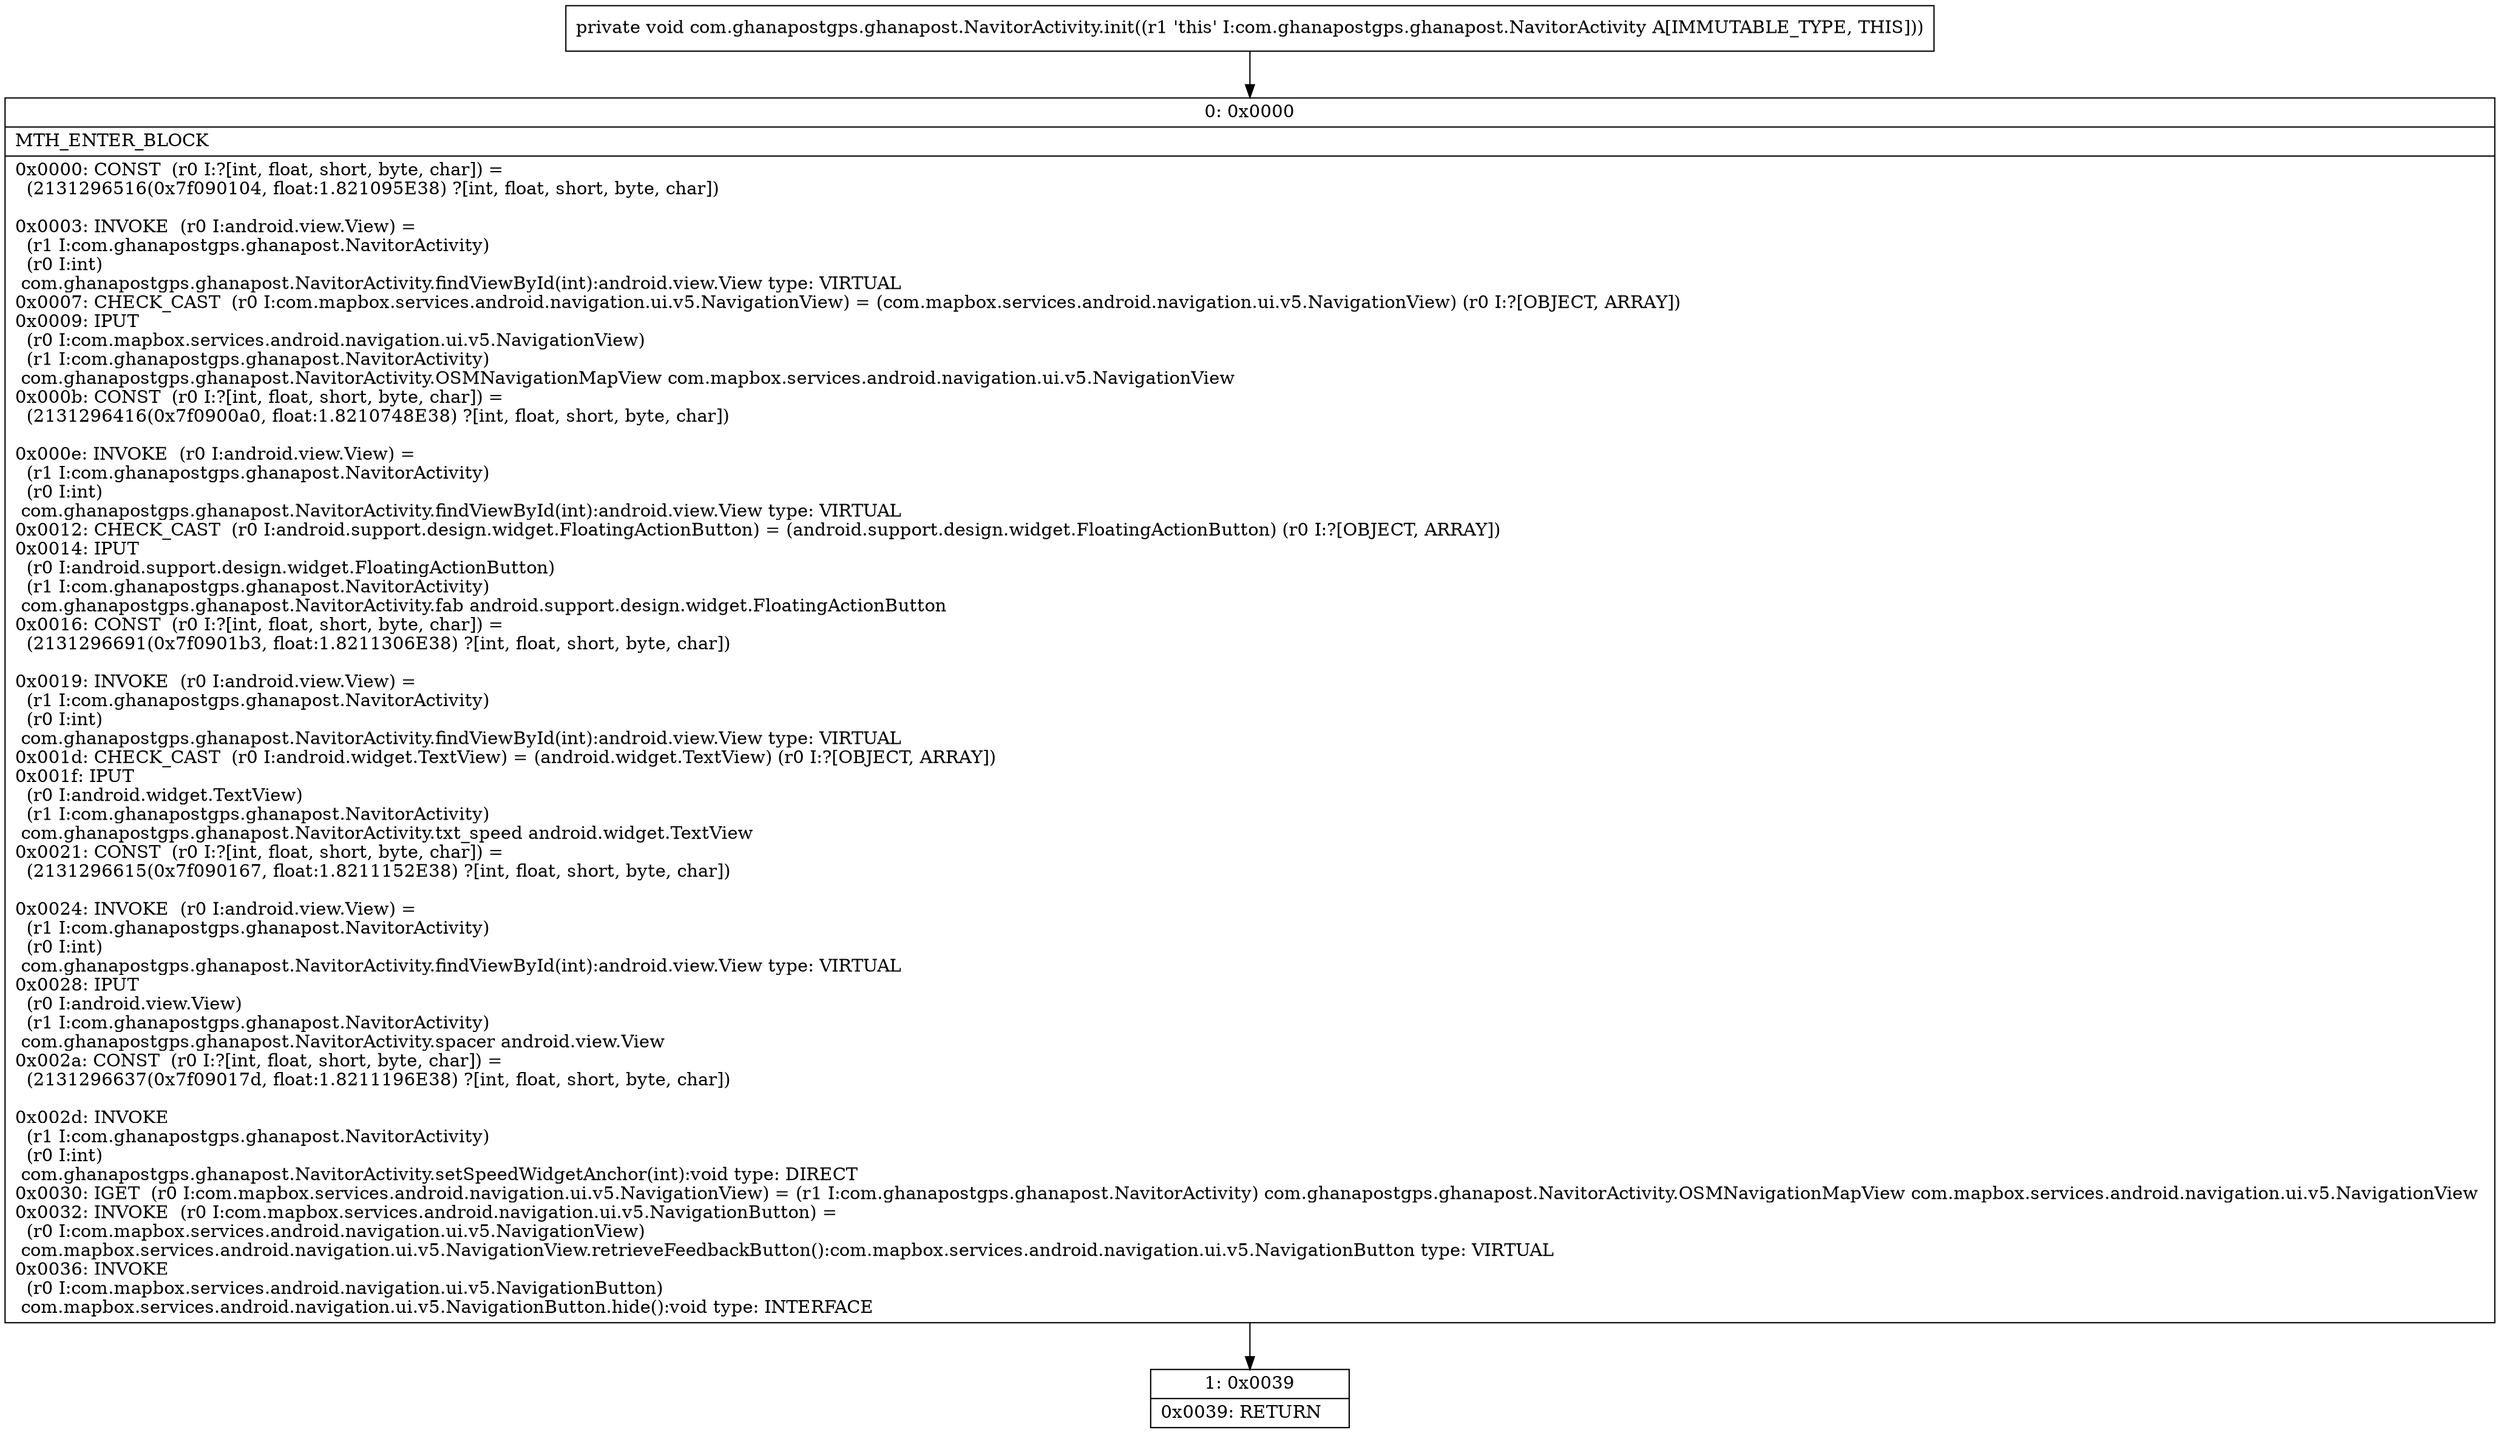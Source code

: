 digraph "CFG forcom.ghanapostgps.ghanapost.NavitorActivity.init()V" {
Node_0 [shape=record,label="{0\:\ 0x0000|MTH_ENTER_BLOCK\l|0x0000: CONST  (r0 I:?[int, float, short, byte, char]) = \l  (2131296516(0x7f090104, float:1.821095E38) ?[int, float, short, byte, char])\l \l0x0003: INVOKE  (r0 I:android.view.View) = \l  (r1 I:com.ghanapostgps.ghanapost.NavitorActivity)\l  (r0 I:int)\l com.ghanapostgps.ghanapost.NavitorActivity.findViewById(int):android.view.View type: VIRTUAL \l0x0007: CHECK_CAST  (r0 I:com.mapbox.services.android.navigation.ui.v5.NavigationView) = (com.mapbox.services.android.navigation.ui.v5.NavigationView) (r0 I:?[OBJECT, ARRAY]) \l0x0009: IPUT  \l  (r0 I:com.mapbox.services.android.navigation.ui.v5.NavigationView)\l  (r1 I:com.ghanapostgps.ghanapost.NavitorActivity)\l com.ghanapostgps.ghanapost.NavitorActivity.OSMNavigationMapView com.mapbox.services.android.navigation.ui.v5.NavigationView \l0x000b: CONST  (r0 I:?[int, float, short, byte, char]) = \l  (2131296416(0x7f0900a0, float:1.8210748E38) ?[int, float, short, byte, char])\l \l0x000e: INVOKE  (r0 I:android.view.View) = \l  (r1 I:com.ghanapostgps.ghanapost.NavitorActivity)\l  (r0 I:int)\l com.ghanapostgps.ghanapost.NavitorActivity.findViewById(int):android.view.View type: VIRTUAL \l0x0012: CHECK_CAST  (r0 I:android.support.design.widget.FloatingActionButton) = (android.support.design.widget.FloatingActionButton) (r0 I:?[OBJECT, ARRAY]) \l0x0014: IPUT  \l  (r0 I:android.support.design.widget.FloatingActionButton)\l  (r1 I:com.ghanapostgps.ghanapost.NavitorActivity)\l com.ghanapostgps.ghanapost.NavitorActivity.fab android.support.design.widget.FloatingActionButton \l0x0016: CONST  (r0 I:?[int, float, short, byte, char]) = \l  (2131296691(0x7f0901b3, float:1.8211306E38) ?[int, float, short, byte, char])\l \l0x0019: INVOKE  (r0 I:android.view.View) = \l  (r1 I:com.ghanapostgps.ghanapost.NavitorActivity)\l  (r0 I:int)\l com.ghanapostgps.ghanapost.NavitorActivity.findViewById(int):android.view.View type: VIRTUAL \l0x001d: CHECK_CAST  (r0 I:android.widget.TextView) = (android.widget.TextView) (r0 I:?[OBJECT, ARRAY]) \l0x001f: IPUT  \l  (r0 I:android.widget.TextView)\l  (r1 I:com.ghanapostgps.ghanapost.NavitorActivity)\l com.ghanapostgps.ghanapost.NavitorActivity.txt_speed android.widget.TextView \l0x0021: CONST  (r0 I:?[int, float, short, byte, char]) = \l  (2131296615(0x7f090167, float:1.8211152E38) ?[int, float, short, byte, char])\l \l0x0024: INVOKE  (r0 I:android.view.View) = \l  (r1 I:com.ghanapostgps.ghanapost.NavitorActivity)\l  (r0 I:int)\l com.ghanapostgps.ghanapost.NavitorActivity.findViewById(int):android.view.View type: VIRTUAL \l0x0028: IPUT  \l  (r0 I:android.view.View)\l  (r1 I:com.ghanapostgps.ghanapost.NavitorActivity)\l com.ghanapostgps.ghanapost.NavitorActivity.spacer android.view.View \l0x002a: CONST  (r0 I:?[int, float, short, byte, char]) = \l  (2131296637(0x7f09017d, float:1.8211196E38) ?[int, float, short, byte, char])\l \l0x002d: INVOKE  \l  (r1 I:com.ghanapostgps.ghanapost.NavitorActivity)\l  (r0 I:int)\l com.ghanapostgps.ghanapost.NavitorActivity.setSpeedWidgetAnchor(int):void type: DIRECT \l0x0030: IGET  (r0 I:com.mapbox.services.android.navigation.ui.v5.NavigationView) = (r1 I:com.ghanapostgps.ghanapost.NavitorActivity) com.ghanapostgps.ghanapost.NavitorActivity.OSMNavigationMapView com.mapbox.services.android.navigation.ui.v5.NavigationView \l0x0032: INVOKE  (r0 I:com.mapbox.services.android.navigation.ui.v5.NavigationButton) = \l  (r0 I:com.mapbox.services.android.navigation.ui.v5.NavigationView)\l com.mapbox.services.android.navigation.ui.v5.NavigationView.retrieveFeedbackButton():com.mapbox.services.android.navigation.ui.v5.NavigationButton type: VIRTUAL \l0x0036: INVOKE  \l  (r0 I:com.mapbox.services.android.navigation.ui.v5.NavigationButton)\l com.mapbox.services.android.navigation.ui.v5.NavigationButton.hide():void type: INTERFACE \l}"];
Node_1 [shape=record,label="{1\:\ 0x0039|0x0039: RETURN   \l}"];
MethodNode[shape=record,label="{private void com.ghanapostgps.ghanapost.NavitorActivity.init((r1 'this' I:com.ghanapostgps.ghanapost.NavitorActivity A[IMMUTABLE_TYPE, THIS])) }"];
MethodNode -> Node_0;
Node_0 -> Node_1;
}

